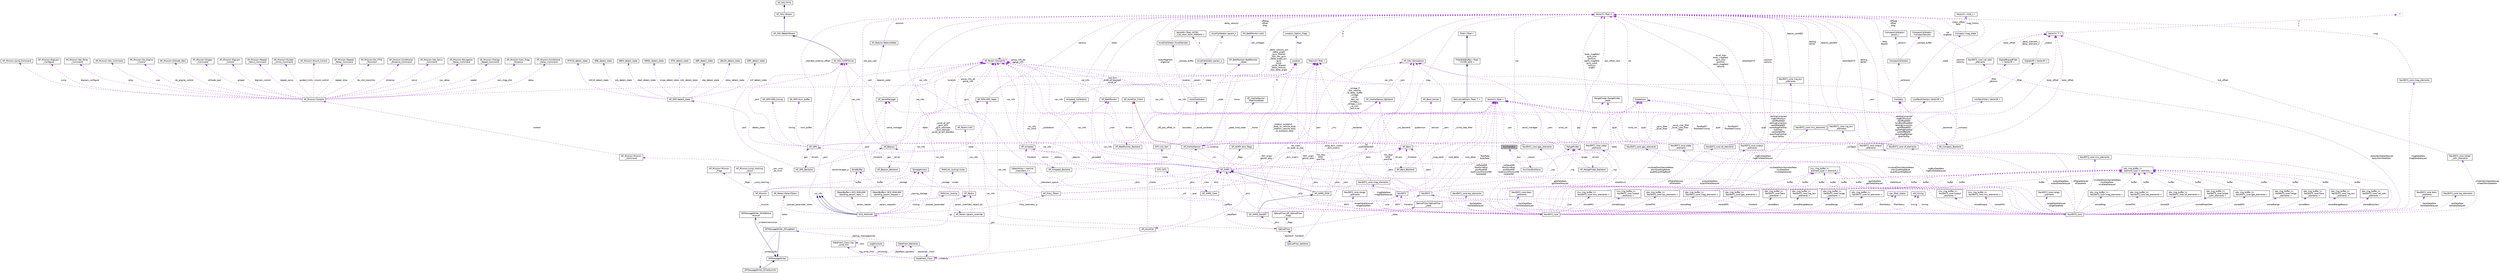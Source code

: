 digraph "AuxiliaryBus"
{
 // INTERACTIVE_SVG=YES
  edge [fontname="Helvetica",fontsize="10",labelfontname="Helvetica",labelfontsize="10"];
  node [fontname="Helvetica",fontsize="10",shape=record];
  Node1 [label="AuxiliaryBus",height=0.2,width=0.4,color="black", fillcolor="grey75", style="filled", fontcolor="black"];
  Node2 -> Node1 [dir="back",color="darkorchid3",fontsize="10",style="dashed",label=" _ins_backend" ,fontname="Helvetica"];
  Node2 [label="AP_InertialSensor_Backend",height=0.2,width=0.4,color="black", fillcolor="white", style="filled",URL="$classAP__InertialSensor__Backend.html"];
  Node3 -> Node2 [dir="back",color="darkorchid3",fontsize="10",style="dashed",label=" _sem" ,fontname="Helvetica"];
  Node3 [label="AP_HAL::Semaphore",height=0.2,width=0.4,color="black", fillcolor="white", style="filled",URL="$classAP__HAL_1_1Semaphore.html"];
  Node4 -> Node2 [dir="back",color="darkorchid3",fontsize="10",style="dashed",label=" _imu" ,fontname="Helvetica"];
  Node4 [label="AP_InertialSensor",height=0.2,width=0.4,color="black", fillcolor="white", style="filled",URL="$classAP__InertialSensor.html"];
  Node5 -> Node4 [dir="back",color="firebrick4",fontsize="10",style="solid",fontname="Helvetica"];
  Node5 [label="AP_AccelCal_Client",height=0.2,width=0.4,color="black", fillcolor="white", style="filled",URL="$classAP__AccelCal__Client.html"];
  Node6 -> Node4 [dir="back",color="darkorchid3",fontsize="10",style="dashed",label=" _peak_hold_state" ,fontname="Helvetica"];
  Node6 [label="AP_InertialSensor::\lPeakHoldState",height=0.2,width=0.4,color="black", fillcolor="white", style="filled",URL="$structAP__InertialSensor_1_1PeakHoldState.html"];
  Node7 -> Node4 [dir="back",color="darkorchid3",fontsize="10",style="dashed",label=" _accel_vibe_filter\n_accel_vibe_floor\l_filter" ,fontname="Helvetica"];
  Node7 [label="LowPassFilter\< Vector3f \>",height=0.2,width=0.4,color="black", fillcolor="white", style="filled",URL="$classLowPassFilter.html"];
  Node8 -> Node7 [dir="back",color="darkorchid3",fontsize="10",style="dashed",label=" _filter" ,fontname="Helvetica"];
  Node8 [label="DigitalLPF\< Vector3f \>",height=0.2,width=0.4,color="black", fillcolor="white", style="filled",URL="$classDigitalLPF.html"];
  Node9 -> Node8 [dir="back",color="darkorchid3",fontsize="10",style="dashed",label=" _output" ,fontname="Helvetica"];
  Node9 [label="Vector3\< T \>",height=0.2,width=0.4,color="black", fillcolor="white", style="filled",URL="$classVector3.html"];
  Node10 -> Node9 [dir="back",color="darkorchid3",fontsize="10",style="dashed",label=" x\ny\nz" ,fontname="Helvetica"];
  Node10 [label="T",height=0.2,width=0.4,color="grey75", fillcolor="white", style="filled"];
  Node2 -> Node4 [dir="back",color="darkorchid3",fontsize="10",style="dashed",label=" _backends" ,fontname="Helvetica"];
  Node11 -> Node4 [dir="back",color="darkorchid3",fontsize="10",style="dashed",label=" _gyro_filter\n_accel_filter" ,fontname="Helvetica"];
  Node11 [label="LowPassFilter2p\< Vector3f \>",height=0.2,width=0.4,color="black", fillcolor="white", style="filled",URL="$classLowPassFilter2p.html"];
  Node12 -> Node11 [dir="back",color="darkorchid3",fontsize="10",style="dashed",label=" _filter\n_params" ,fontname="Helvetica"];
  Node12 [label="DigitalBiquadFilter\l\< Vector3f \>",height=0.2,width=0.4,color="black", fillcolor="white", style="filled",URL="$classDigitalBiquadFilter.html"];
  Node9 -> Node12 [dir="back",color="darkorchid3",fontsize="10",style="dashed",label=" _delay_element_1\n_delay_element_2" ,fontname="Helvetica"];
  Node13 -> Node4 [dir="back",color="darkorchid3",fontsize="10",style="dashed",label=" _accel_calibrator" ,fontname="Helvetica"];
  Node13 [label="AccelCalibrator",height=0.2,width=0.4,color="black", fillcolor="white", style="filled",URL="$classAccelCalibrator.html"];
  Node14 -> Node13 [dir="back",color="darkorchid3",fontsize="10",style="dashed",label=" _param" ,fontname="Helvetica"];
  Node14 [label="AccelCalibrator::param_u",height=0.2,width=0.4,color="black", fillcolor="white", style="filled",URL="$unionAccelCalibrator_1_1param__u.html"];
  Node15 -> Node14 [dir="back",color="darkorchid3",fontsize="10",style="dashed",label=" s" ,fontname="Helvetica"];
  Node15 [label="AccelCalibrator::param_t",height=0.2,width=0.4,color="black", fillcolor="white", style="filled",URL="$structAccelCalibrator_1_1param__t.html"];
  Node16 -> Node15 [dir="back",color="darkorchid3",fontsize="10",style="dashed",label=" offdiag\noffset\ndiag" ,fontname="Helvetica"];
  Node16 [label="Vector3\< float \>",height=0.2,width=0.4,color="black", fillcolor="white", style="filled",URL="$classVector3.html"];
  Node17 -> Node14 [dir="back",color="darkorchid3",fontsize="10",style="dashed",label=" a" ,fontname="Helvetica"];
  Node17 [label="VectorN\< float, ACCEL\l_CAL_MAX_NUM_PARAMS \>",height=0.2,width=0.4,color="black", fillcolor="white", style="filled",URL="$classVectorN.html"];
  Node18 -> Node13 [dir="back",color="darkorchid3",fontsize="10",style="dashed",label=" _sample_buffer" ,fontname="Helvetica"];
  Node18 [label="AccelCalibrator::AccelSample",height=0.2,width=0.4,color="black", fillcolor="white", style="filled",URL="$structAccelCalibrator_1_1AccelSample.html"];
  Node16 -> Node18 [dir="back",color="darkorchid3",fontsize="10",style="dashed",label=" delta_velocity" ,fontname="Helvetica"];
  Node19 -> Node4 [dir="back",color="darkorchid3",fontsize="10",style="dashed",label=" _dataflash" ,fontname="Helvetica"];
  Node19 [label="DataFlash_Class",height=0.2,width=0.4,color="black", fillcolor="white", style="filled",URL="$classDataFlash__Class.html"];
  Node20 -> Node19 [dir="back",color="darkorchid3",fontsize="10",style="dashed",label=" log_write_fmts" ,fontname="Helvetica"];
  Node20 [label="DataFlash_Class::log\l_write_fmt",height=0.2,width=0.4,color="black", fillcolor="white", style="filled",URL="$structDataFlash__Class_1_1log__write__fmt.html"];
  Node20 -> Node20 [dir="back",color="darkorchid3",fontsize="10",style="dashed",label=" next" ,fontname="Helvetica"];
  Node21 -> Node19 [dir="back",color="darkorchid3",fontsize="10",style="dashed",label=" _structures" ,fontname="Helvetica"];
  Node21 [label="LogStructure",height=0.2,width=0.4,color="black", fillcolor="white", style="filled",URL="$structLogStructure.html"];
  Node19 -> Node19 [dir="back",color="darkorchid3",fontsize="10",style="dashed",label=" _instance" ,fontname="Helvetica"];
  Node22 -> Node19 [dir="back",color="darkorchid3",fontsize="10",style="dashed",label=" backends" ,fontname="Helvetica"];
  Node22 [label="DataFlash_Backend",height=0.2,width=0.4,color="black", fillcolor="white", style="filled",URL="$classDataFlash__Backend.html"];
  Node19 -> Node22 [dir="back",color="darkorchid3",fontsize="10",style="dashed",label=" _front" ,fontname="Helvetica"];
  Node23 -> Node22 [dir="back",color="darkorchid3",fontsize="10",style="dashed",label=" _startup_messagewriter" ,fontname="Helvetica"];
  Node23 [label="DFMessageWriter_DFLogStart",height=0.2,width=0.4,color="black", fillcolor="white", style="filled",URL="$classDFMessageWriter__DFLogStart.html"];
  Node24 -> Node23 [dir="back",color="midnightblue",fontsize="10",style="solid",fontname="Helvetica"];
  Node24 [label="DFMessageWriter",height=0.2,width=0.4,color="black", fillcolor="white", style="filled",URL="$classDFMessageWriter.html"];
  Node22 -> Node24 [dir="back",color="darkorchid3",fontsize="10",style="dashed",label=" _dataflash_backend" ,fontname="Helvetica"];
  Node25 -> Node23 [dir="back",color="darkorchid3",fontsize="10",style="dashed",label=" _writeentiremission" ,fontname="Helvetica"];
  Node25 [label="DFMessageWriter_WriteEntire\lMission",height=0.2,width=0.4,color="black", fillcolor="white", style="filled",URL="$classDFMessageWriter__WriteEntireMission.html"];
  Node24 -> Node25 [dir="back",color="midnightblue",fontsize="10",style="solid",fontname="Helvetica"];
  Node26 -> Node25 [dir="back",color="darkorchid3",fontsize="10",style="dashed",label=" _mission" ,fontname="Helvetica"];
  Node26 [label="AP_Mission",height=0.2,width=0.4,color="black", fillcolor="white", style="filled",URL="$classAP__Mission.html",tooltip="Object managing Mission. "];
  Node27 -> Node26 [dir="back",color="darkorchid3",fontsize="10",style="dashed",label=" _storage" ,fontname="Helvetica"];
  Node27 [label="StorageAccess",height=0.2,width=0.4,color="black", fillcolor="white", style="filled",URL="$classStorageAccess.html"];
  Node28 -> Node26 [dir="back",color="darkorchid3",fontsize="10",style="dashed",label=" _nav_cmd\n_do_cmd" ,fontname="Helvetica"];
  Node28 [label="AP_Mission::Mission\l_Command",height=0.2,width=0.4,color="black", fillcolor="white", style="filled",URL="$structAP__Mission_1_1Mission__Command.html"];
  Node29 -> Node28 [dir="back",color="darkorchid3",fontsize="10",style="dashed",label=" content" ,fontname="Helvetica"];
  Node29 [label="AP_Mission::Content",height=0.2,width=0.4,color="black", fillcolor="white", style="filled",URL="$unionAP__Mission_1_1Content.html"];
  Node30 -> Node29 [dir="back",color="darkorchid3",fontsize="10",style="dashed",label=" guided_limits" ,fontname="Helvetica"];
  Node30 [label="AP_Mission::Guided\l_Limits_Command",height=0.2,width=0.4,color="black", fillcolor="white", style="filled",URL="$structAP__Mission_1_1Guided__Limits__Command.html"];
  Node31 -> Node29 [dir="back",color="darkorchid3",fontsize="10",style="dashed",label=" mount_control" ,fontname="Helvetica"];
  Node31 [label="AP_Mission::Mount_Control",height=0.2,width=0.4,color="black", fillcolor="white", style="filled",URL="$structAP__Mission_1_1Mount__Control.html"];
  Node32 -> Node29 [dir="back",color="darkorchid3",fontsize="10",style="dashed",label=" repeat_relay" ,fontname="Helvetica"];
  Node32 [label="AP_Mission::Repeat\l_Relay_Command",height=0.2,width=0.4,color="black", fillcolor="white", style="filled",URL="$structAP__Mission_1_1Repeat__Relay__Command.html"];
  Node33 -> Node29 [dir="back",color="darkorchid3",fontsize="10",style="dashed",label=" do_vtol_transition" ,fontname="Helvetica"];
  Node33 [label="AP_Mission::Do_VTOL\l_Transition",height=0.2,width=0.4,color="black", fillcolor="white", style="filled",URL="$structAP__Mission_1_1Do__VTOL__Transition.html"];
  Node34 -> Node29 [dir="back",color="darkorchid3",fontsize="10",style="dashed",label=" distance" ,fontname="Helvetica"];
  Node34 [label="AP_Mission::Conditional\l_Distance_Command",height=0.2,width=0.4,color="black", fillcolor="white", style="filled",URL="$structAP__Mission_1_1Conditional__Distance__Command.html"];
  Node35 -> Node29 [dir="back",color="darkorchid3",fontsize="10",style="dashed",label=" servo" ,fontname="Helvetica"];
  Node35 [label="AP_Mission::Set_Servo\l_Command",height=0.2,width=0.4,color="black", fillcolor="white", style="filled",URL="$structAP__Mission_1_1Set__Servo__Command.html"];
  Node36 -> Node29 [dir="back",color="darkorchid3",fontsize="10",style="dashed",label=" nav_delay" ,fontname="Helvetica"];
  Node36 [label="AP_Mission::Navigation\l_Delay_Command",height=0.2,width=0.4,color="black", fillcolor="white", style="filled",URL="$structAP__Mission_1_1Navigation__Delay__Command.html"];
  Node37 -> Node29 [dir="back",color="darkorchid3",fontsize="10",style="dashed",label=" speed" ,fontname="Helvetica"];
  Node37 [label="AP_Mission::Change\l_Speed_Command",height=0.2,width=0.4,color="black", fillcolor="white", style="filled",URL="$structAP__Mission_1_1Change__Speed__Command.html"];
  Node38 -> Node29 [dir="back",color="darkorchid3",fontsize="10",style="dashed",label=" cam_trigg_dist" ,fontname="Helvetica"];
  Node38 [label="AP_Mission::Cam_Trigg\l_Distance",height=0.2,width=0.4,color="black", fillcolor="white", style="filled",URL="$structAP__Mission_1_1Cam__Trigg__Distance.html"];
  Node39 -> Node29 [dir="back",color="darkorchid3",fontsize="10",style="dashed",label=" delay" ,fontname="Helvetica"];
  Node39 [label="AP_Mission::Conditional\l_Delay_Command",height=0.2,width=0.4,color="black", fillcolor="white", style="filled",URL="$structAP__Mission_1_1Conditional__Delay__Command.html"];
  Node40 -> Node29 [dir="back",color="darkorchid3",fontsize="10",style="dashed",label=" jump" ,fontname="Helvetica"];
  Node40 [label="AP_Mission::Jump_Command",height=0.2,width=0.4,color="black", fillcolor="white", style="filled",URL="$structAP__Mission_1_1Jump__Command.html"];
  Node41 -> Node29 [dir="back",color="darkorchid3",fontsize="10",style="dashed",label=" location" ,fontname="Helvetica"];
  Node41 [label="Location",height=0.2,width=0.4,color="black", fillcolor="white", style="filled",URL="$structLocation.html"];
  Node42 -> Node41 [dir="back",color="darkorchid3",fontsize="10",style="dashed",label=" flags" ,fontname="Helvetica"];
  Node42 [label="Location_Option_Flags",height=0.2,width=0.4,color="black", fillcolor="white", style="filled",URL="$structLocation__Option__Flags.html"];
  Node43 -> Node29 [dir="back",color="darkorchid3",fontsize="10",style="dashed",label=" digicam_configure" ,fontname="Helvetica"];
  Node43 [label="AP_Mission::Digicam\l_Configure",height=0.2,width=0.4,color="black", fillcolor="white", style="filled",URL="$structAP__Mission_1_1Digicam__Configure.html"];
  Node44 -> Node29 [dir="back",color="darkorchid3",fontsize="10",style="dashed",label=" relay" ,fontname="Helvetica"];
  Node44 [label="AP_Mission::Set_Relay\l_Command",height=0.2,width=0.4,color="black", fillcolor="white", style="filled",URL="$structAP__Mission_1_1Set__Relay__Command.html"];
  Node45 -> Node29 [dir="back",color="darkorchid3",fontsize="10",style="dashed",label=" yaw" ,fontname="Helvetica"];
  Node45 [label="AP_Mission::Yaw_Command",height=0.2,width=0.4,color="black", fillcolor="white", style="filled",URL="$structAP__Mission_1_1Yaw__Command.html"];
  Node46 -> Node29 [dir="back",color="darkorchid3",fontsize="10",style="dashed",label=" do_engine_control" ,fontname="Helvetica"];
  Node46 [label="AP_Mission::Do_Engine\l_Control",height=0.2,width=0.4,color="black", fillcolor="white", style="filled",URL="$structAP__Mission_1_1Do__Engine__Control.html"];
  Node47 -> Node29 [dir="back",color="darkorchid3",fontsize="10",style="dashed",label=" altitude_wait" ,fontname="Helvetica"];
  Node47 [label="AP_Mission::Altitude_Wait",height=0.2,width=0.4,color="black", fillcolor="white", style="filled",URL="$structAP__Mission_1_1Altitude__Wait.html"];
  Node48 -> Node29 [dir="back",color="darkorchid3",fontsize="10",style="dashed",label=" gripper" ,fontname="Helvetica"];
  Node48 [label="AP_Mission::Gripper\l_Command",height=0.2,width=0.4,color="black", fillcolor="white", style="filled",URL="$structAP__Mission_1_1Gripper__Command.html"];
  Node49 -> Node29 [dir="back",color="darkorchid3",fontsize="10",style="dashed",label=" digicam_control" ,fontname="Helvetica"];
  Node49 [label="AP_Mission::Digicam\l_Control",height=0.2,width=0.4,color="black", fillcolor="white", style="filled",URL="$structAP__Mission_1_1Digicam__Control.html"];
  Node50 -> Node29 [dir="back",color="darkorchid3",fontsize="10",style="dashed",label=" repeat_servo" ,fontname="Helvetica"];
  Node50 [label="AP_Mission::Repeat\l_Servo_Command",height=0.2,width=0.4,color="black", fillcolor="white", style="filled",URL="$structAP__Mission_1_1Repeat__Servo__Command.html"];
  Node51 -> Node26 [dir="back",color="darkorchid3",fontsize="10",style="dashed",label=" var_info" ,fontname="Helvetica"];
  Node51 [label="AP_Param::GroupInfo",height=0.2,width=0.4,color="black", fillcolor="white", style="filled",URL="$structAP__Param_1_1GroupInfo.html"];
  Node51 -> Node51 [dir="back",color="darkorchid3",fontsize="10",style="dashed",label=" group_info_ptr\ngroup_info" ,fontname="Helvetica"];
  Node52 -> Node26 [dir="back",color="darkorchid3",fontsize="10",style="dashed",label=" _flags" ,fontname="Helvetica"];
  Node52 [label="AP_Mission::Mission\l_Flags",height=0.2,width=0.4,color="black", fillcolor="white", style="filled",URL="$structAP__Mission_1_1Mission__Flags.html"];
  Node53 -> Node26 [dir="back",color="darkorchid3",fontsize="10",style="dashed",label=" _ahrs" ,fontname="Helvetica"];
  Node53 [label="AP_AHRS",height=0.2,width=0.4,color="black", fillcolor="white", style="filled",URL="$classAP__AHRS.html"];
  Node54 -> Node53 [dir="back",color="darkorchid3",fontsize="10",style="dashed",label=" _rotation_autopilot\l_body_to_vehicle_body\n_rotation_vehicle_body\l_to_autopilot_body" ,fontname="Helvetica"];
  Node54 [label="Matrix3\< float \>",height=0.2,width=0.4,color="black", fillcolor="white", style="filled",URL="$classMatrix3.html"];
  Node16 -> Node54 [dir="back",color="darkorchid3",fontsize="10",style="dashed",label=" a\nb\nc" ,fontname="Helvetica"];
  Node55 -> Node53 [dir="back",color="darkorchid3",fontsize="10",style="dashed",label=" _flags" ,fontname="Helvetica"];
  Node55 [label="AP_AHRS::ahrs_flags",height=0.2,width=0.4,color="black", fillcolor="white", style="filled",URL="$structAP__AHRS_1_1ahrs__flags.html"];
  Node56 -> Node53 [dir="back",color="darkorchid3",fontsize="10",style="dashed",label=" _baro" ,fontname="Helvetica"];
  Node56 [label="AP_Baro",height=0.2,width=0.4,color="black", fillcolor="white", style="filled",URL="$classAP__Baro.html"];
  Node57 -> Node56 [dir="back",color="darkorchid3",fontsize="10",style="dashed",label=" sensors" ,fontname="Helvetica"];
  Node57 [label="AP_Baro::sensor",height=0.2,width=0.4,color="black", fillcolor="white", style="filled",URL="$structAP__Baro_1_1sensor.html"];
  Node58 -> Node56 [dir="back",color="darkorchid3",fontsize="10",style="dashed",label=" _climb_rate_filter" ,fontname="Helvetica"];
  Node58 [label="DerivativeFilter\< float, 7 \>",height=0.2,width=0.4,color="black", fillcolor="white", style="filled",URL="$classDerivativeFilter.html"];
  Node59 -> Node58 [dir="back",color="midnightblue",fontsize="10",style="solid",fontname="Helvetica"];
  Node59 [label="FilterWithBuffer\< float,\l FILTER_SIZE \>",height=0.2,width=0.4,color="black", fillcolor="white", style="filled",URL="$classFilterWithBuffer.html"];
  Node60 -> Node59 [dir="back",color="midnightblue",fontsize="10",style="solid",fontname="Helvetica"];
  Node60 [label="Filter\< float \>",height=0.2,width=0.4,color="black", fillcolor="white", style="filled",URL="$classFilter.html"];
  Node51 -> Node56 [dir="back",color="darkorchid3",fontsize="10",style="dashed",label=" var_info" ,fontname="Helvetica"];
  Node61 -> Node56 [dir="back",color="darkorchid3",fontsize="10",style="dashed",label=" drivers" ,fontname="Helvetica"];
  Node61 [label="AP_Baro_Backend",height=0.2,width=0.4,color="black", fillcolor="white", style="filled",URL="$classAP__Baro__Backend.html"];
  Node56 -> Node61 [dir="back",color="darkorchid3",fontsize="10",style="dashed",label=" _frontend" ,fontname="Helvetica"];
  Node3 -> Node61 [dir="back",color="darkorchid3",fontsize="10",style="dashed",label=" _sem" ,fontname="Helvetica"];
  Node62 -> Node53 [dir="back",color="darkorchid3",fontsize="10",style="dashed",label=" _optflow" ,fontname="Helvetica"];
  Node62 [label="OpticalFlow",height=0.2,width=0.4,color="black", fillcolor="white", style="filled",URL="$classOpticalFlow.html"];
  Node63 -> Node62 [dir="back",color="darkorchid3",fontsize="10",style="dashed",label=" _ahrs" ,fontname="Helvetica"];
  Node63 [label="AP_AHRS_NavEKF",height=0.2,width=0.4,color="black", fillcolor="white", style="filled",URL="$classAP__AHRS__NavEKF.html"];
  Node64 -> Node63 [dir="back",color="midnightblue",fontsize="10",style="solid",fontname="Helvetica"];
  Node64 [label="AP_AHRS_DCM",height=0.2,width=0.4,color="black", fillcolor="white", style="filled",URL="$classAP__AHRS__DCM.html"];
  Node53 -> Node64 [dir="back",color="midnightblue",fontsize="10",style="solid",fontname="Helvetica"];
  Node54 -> Node64 [dir="back",color="darkorchid3",fontsize="10",style="dashed",label=" _body_dcm_matrix\n_dcm_matrix" ,fontname="Helvetica"];
  Node16 -> Node64 [dir="back",color="darkorchid3",fontsize="10",style="dashed",label=" _omega_P\n_last_velocity\n_ra_delay_buffer\n_omega\n_wind\n_last_vel\n_omega_I\n_omega_I_sum\n_ra_sum\n_last_fuse\n..." ,fontname="Helvetica"];
  Node65 -> Node64 [dir="back",color="darkorchid3",fontsize="10",style="dashed",label=" _mag_earth" ,fontname="Helvetica"];
  Node65 [label="Vector2\< float \>",height=0.2,width=0.4,color="black", fillcolor="white", style="filled",URL="$structVector2.html"];
  Node54 -> Node63 [dir="back",color="darkorchid3",fontsize="10",style="dashed",label=" _dcm_matrix" ,fontname="Helvetica"];
  Node66 -> Node63 [dir="back",color="darkorchid3",fontsize="10",style="dashed",label=" EKF2" ,fontname="Helvetica"];
  Node66 [label="NavEKF2",height=0.2,width=0.4,color="black", fillcolor="white", style="filled",URL="$classNavEKF2.html"];
  Node56 -> Node66 [dir="back",color="darkorchid3",fontsize="10",style="dashed",label=" _baro" ,fontname="Helvetica"];
  Node51 -> Node66 [dir="back",color="darkorchid3",fontsize="10",style="dashed",label=" var_info" ,fontname="Helvetica"];
  Node65 -> Node66 [dir="back",color="darkorchid3",fontsize="10",style="dashed",label=" core_delta" ,fontname="Helvetica"];
  Node67 -> Node66 [dir="back",color="darkorchid3",fontsize="10",style="dashed",label=" _rng" ,fontname="Helvetica"];
  Node67 [label="RangeFinder",height=0.2,width=0.4,color="black", fillcolor="white", style="filled",URL="$classRangeFinder.html"];
  Node68 -> Node67 [dir="back",color="darkorchid3",fontsize="10",style="dashed",label=" serial_manager" ,fontname="Helvetica"];
  Node68 [label="AP_SerialManager",height=0.2,width=0.4,color="black", fillcolor="white", style="filled",URL="$classAP__SerialManager.html"];
  Node69 -> Node68 [dir="back",color="darkorchid3",fontsize="10",style="dashed",label=" uart" ,fontname="Helvetica"];
  Node69 [label="AP_HAL::UARTDriver",height=0.2,width=0.4,color="black", fillcolor="white", style="filled",URL="$classAP__HAL_1_1UARTDriver.html"];
  Node70 -> Node69 [dir="back",color="midnightblue",fontsize="10",style="solid",fontname="Helvetica"];
  Node70 [label="AP_HAL::BetterStream",height=0.2,width=0.4,color="black", fillcolor="white", style="filled",URL="$classAP__HAL_1_1BetterStream.html"];
  Node71 -> Node70 [dir="back",color="midnightblue",fontsize="10",style="solid",fontname="Helvetica"];
  Node71 [label="AP_HAL::Stream",height=0.2,width=0.4,color="black", fillcolor="white", style="filled",URL="$classAP__HAL_1_1Stream.html"];
  Node72 -> Node71 [dir="back",color="midnightblue",fontsize="10",style="solid",fontname="Helvetica"];
  Node72 [label="AP_HAL::Print",height=0.2,width=0.4,color="black", fillcolor="white", style="filled",URL="$classAP__HAL_1_1Print.html"];
  Node51 -> Node68 [dir="back",color="darkorchid3",fontsize="10",style="dashed",label=" var_info" ,fontname="Helvetica"];
  Node73 -> Node67 [dir="back",color="darkorchid3",fontsize="10",style="dashed",label=" state" ,fontname="Helvetica"];
  Node73 [label="RangeFinder::RangeFinder\l_State",height=0.2,width=0.4,color="black", fillcolor="white", style="filled",URL="$structRangeFinder_1_1RangeFinder__State.html"];
  Node51 -> Node67 [dir="back",color="darkorchid3",fontsize="10",style="dashed",label=" var_info" ,fontname="Helvetica"];
  Node16 -> Node67 [dir="back",color="darkorchid3",fontsize="10",style="dashed",label=" pos_offset_zero" ,fontname="Helvetica"];
  Node74 -> Node67 [dir="back",color="darkorchid3",fontsize="10",style="dashed",label=" drivers" ,fontname="Helvetica"];
  Node74 [label="AP_RangeFinder_Backend",height=0.2,width=0.4,color="black", fillcolor="white", style="filled",URL="$classAP__RangeFinder__Backend.html"];
  Node73 -> Node74 [dir="back",color="darkorchid3",fontsize="10",style="dashed",label=" state" ,fontname="Helvetica"];
  Node3 -> Node74 [dir="back",color="darkorchid3",fontsize="10",style="dashed",label=" _sem" ,fontname="Helvetica"];
  Node67 -> Node74 [dir="back",color="darkorchid3",fontsize="10",style="dashed",label=" ranger" ,fontname="Helvetica"];
  Node53 -> Node66 [dir="back",color="darkorchid3",fontsize="10",style="dashed",label=" _ahrs" ,fontname="Helvetica"];
  Node75 -> Node66 [dir="back",color="darkorchid3",fontsize="10",style="dashed",label=" core" ,fontname="Helvetica"];
  Node75 [label="NavEKF2_core",height=0.2,width=0.4,color="black", fillcolor="white", style="filled",URL="$classNavEKF2__core.html"];
  Node76 -> Node75 [dir="back",color="darkorchid3",fontsize="10",style="dashed",label=" magDataNew\nmagDataDelayed" ,fontname="Helvetica"];
  Node76 [label="NavEKF2_core::mag_elements",height=0.2,width=0.4,color="black", fillcolor="white", style="filled",URL="$structNavEKF2__core_1_1mag__elements.html"];
  Node16 -> Node76 [dir="back",color="darkorchid3",fontsize="10",style="dashed",label=" mag" ,fontname="Helvetica"];
  Node54 -> Node75 [dir="back",color="darkorchid3",fontsize="10",style="dashed",label=" Tbn_flow\nDCM\nprevTnb" ,fontname="Helvetica"];
  Node66 -> Node75 [dir="back",color="darkorchid3",fontsize="10",style="dashed",label=" frontend" ,fontname="Helvetica"];
  Node77 -> Node75 [dir="back",color="darkorchid3",fontsize="10",style="dashed",label=" baroDataNew\nbaroDataDelayed" ,fontname="Helvetica"];
  Node77 [label="NavEKF2_core::baro\l_elements",height=0.2,width=0.4,color="black", fillcolor="white", style="filled",URL="$structNavEKF2__core_1_1baro__elements.html"];
  Node78 -> Node75 [dir="back",color="darkorchid3",fontsize="10",style="dashed",label=" storedIMU" ,fontname="Helvetica"];
  Node78 [label="imu_ring_buffer_t\<\l NavEKF2_core::imu_elements \>",height=0.2,width=0.4,color="black", fillcolor="white", style="filled",URL="$classimu__ring__buffer__t.html"];
  Node79 -> Node78 [dir="back",color="darkorchid3",fontsize="10",style="dashed",label=" buffer" ,fontname="Helvetica"];
  Node79 [label="imu_ring_buffer_t\<\l element_type \>::element_t",height=0.2,width=0.4,color="black", fillcolor="white", style="filled",URL="$structimu__ring__buffer__t_1_1element__t.html"];
  Node80 -> Node75 [dir="back",color="darkorchid3",fontsize="10",style="dashed",label=" rngBcnDataNew\nrngBcnDataDelayed" ,fontname="Helvetica"];
  Node80 [label="NavEKF2_core::rng_bcn\l_elements",height=0.2,width=0.4,color="black", fillcolor="white", style="filled",URL="$structNavEKF2__core_1_1rng__bcn__elements.html"];
  Node16 -> Node80 [dir="back",color="darkorchid3",fontsize="10",style="dashed",label=" beacon_posNED" ,fontname="Helvetica"];
  Node81 -> Node75 [dir="back",color="darkorchid3",fontsize="10",style="dashed",label=" ofDataDelayed\nofDataNew" ,fontname="Helvetica"];
  Node81 [label="NavEKF2_core::of_elements",height=0.2,width=0.4,color="black", fillcolor="white", style="filled",URL="$structNavEKF2__core_1_1of__elements.html"];
  Node16 -> Node81 [dir="back",color="darkorchid3",fontsize="10",style="dashed",label=" bodyRadXYZ" ,fontname="Helvetica"];
  Node9 -> Node81 [dir="back",color="darkorchid3",fontsize="10",style="dashed",label=" body_offset" ,fontname="Helvetica"];
  Node65 -> Node81 [dir="back",color="darkorchid3",fontsize="10",style="dashed",label=" flowRadXY\nflowRadXYcomp" ,fontname="Helvetica"];
  Node82 -> Node75 [dir="back",color="darkorchid3",fontsize="10",style="dashed",label=" storedGPS" ,fontname="Helvetica"];
  Node82 [label="obs_ring_buffer_t\<\l NavEKF2_core::gps_elements \>",height=0.2,width=0.4,color="black", fillcolor="white", style="filled",URL="$classobs__ring__buffer__t.html"];
  Node83 -> Node82 [dir="back",color="darkorchid3",fontsize="10",style="dashed",label=" buffer" ,fontname="Helvetica"];
  Node83 [label="obs_ring_buffer_t\<\l element_type \>::element_t",height=0.2,width=0.4,color="black", fillcolor="white", style="filled",URL="$structobs__ring__buffer__t_1_1element__t.html"];
  Node84 -> Node75 [dir="back",color="darkorchid3",fontsize="10",style="dashed",label=" timing" ,fontname="Helvetica"];
  Node84 [label="ekf_timing",height=0.2,width=0.4,color="black", fillcolor="white", style="filled",URL="$structekf__timing.html"];
  Node85 -> Node75 [dir="back",color="darkorchid3",fontsize="10",style="dashed",label=" tasDataNew\ntasDataDelayed" ,fontname="Helvetica"];
  Node85 [label="NavEKF2_core::tas_elements",height=0.2,width=0.4,color="black", fillcolor="white", style="filled",URL="$structNavEKF2__core_1_1tas__elements.html"];
  Node86 -> Node75 [dir="back",color="darkorchid3",fontsize="10",style="dashed",label=" imuQuatDownSampleNew\nprevQuatMagReset\nquatAtLastMagReset" ,fontname="Helvetica"];
  Node86 [label="Quaternion",height=0.2,width=0.4,color="black", fillcolor="white", style="filled",URL="$classQuaternion.html"];
  Node87 -> Node75 [dir="back",color="darkorchid3",fontsize="10",style="dashed",label=" stateStruct" ,fontname="Helvetica"];
  Node87 [label="NavEKF2_core::state\l_elements",height=0.2,width=0.4,color="black", fillcolor="white", style="filled",URL="$structNavEKF2__core_1_1state__elements.html"];
  Node86 -> Node87 [dir="back",color="darkorchid3",fontsize="10",style="dashed",label=" quat" ,fontname="Helvetica"];
  Node16 -> Node87 [dir="back",color="darkorchid3",fontsize="10",style="dashed",label=" body_magfield\ngyro_bias\nposition\nearth_magfield\ngyro_scale\nvelocity\nangErr" ,fontname="Helvetica"];
  Node65 -> Node87 [dir="back",color="darkorchid3",fontsize="10",style="dashed",label=" wind_vel" ,fontname="Helvetica"];
  Node88 -> Node75 [dir="back",color="darkorchid3",fontsize="10",style="dashed",label=" storedOF" ,fontname="Helvetica"];
  Node88 [label="obs_ring_buffer_t\<\l NavEKF2_core::of_elements \>",height=0.2,width=0.4,color="black", fillcolor="white", style="filled",URL="$classobs__ring__buffer__t.html"];
  Node83 -> Node88 [dir="back",color="darkorchid3",fontsize="10",style="dashed",label=" buffer" ,fontname="Helvetica"];
  Node89 -> Node75 [dir="back",color="darkorchid3",fontsize="10",style="dashed",label=" imuDataDownSampledNew\nimuDataNew\nimuDataDelayed" ,fontname="Helvetica"];
  Node89 [label="NavEKF2_core::imu_elements",height=0.2,width=0.4,color="black", fillcolor="white", style="filled",URL="$structNavEKF2__core_1_1imu__elements.html"];
  Node16 -> Node89 [dir="back",color="darkorchid3",fontsize="10",style="dashed",label=" delAng\ndelVel" ,fontname="Helvetica"];
  Node16 -> Node75 [dir="back",color="darkorchid3",fontsize="10",style="dashed",label=" delAngCorrected\nrngBcnPosSum\nvelOffsetNED\ndelAngCorrection\nearthRateNED\nearthMagFieldVar\ntiltErrVec\nvelDotNEDfilt\nbodyMagFieldVar\nreceiverPos\n..." ,fontname="Helvetica"];
  Node90 -> Node75 [dir="back",color="darkorchid3",fontsize="10",style="dashed",label=" filterStatus" ,fontname="Helvetica"];
  Node90 [label="nav_filter_status",height=0.2,width=0.4,color="black", fillcolor="white", style="filled",URL="$unionnav__filter__status.html"];
  Node91 -> Node75 [dir="back",color="darkorchid3",fontsize="10",style="dashed",label=" outputDataNew\noutputDataDelayed" ,fontname="Helvetica"];
  Node91 [label="NavEKF2_core::output\l_elements",height=0.2,width=0.4,color="black", fillcolor="white", style="filled",URL="$structNavEKF2__core_1_1output__elements.html"];
  Node86 -> Node91 [dir="back",color="darkorchid3",fontsize="10",style="dashed",label=" quat" ,fontname="Helvetica"];
  Node16 -> Node91 [dir="back",color="darkorchid3",fontsize="10",style="dashed",label=" position\nvelocity" ,fontname="Helvetica"];
  Node92 -> Node75 [dir="back",color="darkorchid3",fontsize="10",style="dashed",label=" gpsDataNew\ngpsDataDelayed" ,fontname="Helvetica"];
  Node92 [label="NavEKF2_core::gps_elements",height=0.2,width=0.4,color="black", fillcolor="white", style="filled",URL="$structNavEKF2__core_1_1gps__elements.html"];
  Node16 -> Node92 [dir="back",color="darkorchid3",fontsize="10",style="dashed",label=" vel" ,fontname="Helvetica"];
  Node65 -> Node92 [dir="back",color="darkorchid3",fontsize="10",style="dashed",label=" pos" ,fontname="Helvetica"];
  Node65 -> Node75 [dir="back",color="darkorchid3",fontsize="10",style="dashed",label=" velResetNE\nflowGyroBias\nposResetNE\nlastKnownPositionNE\nheldVelNE" ,fontname="Helvetica"];
  Node93 -> Node75 [dir="back",color="darkorchid3",fontsize="10",style="dashed",label=" storedBaro" ,fontname="Helvetica"];
  Node93 [label="obs_ring_buffer_t\<\l NavEKF2_core::baro\l_elements \>",height=0.2,width=0.4,color="black", fillcolor="white", style="filled",URL="$classobs__ring__buffer__t.html"];
  Node83 -> Node93 [dir="back",color="darkorchid3",fontsize="10",style="dashed",label=" buffer" ,fontname="Helvetica"];
  Node94 -> Node75 [dir="back",color="darkorchid3",fontsize="10",style="dashed",label=" storedRangeBeacon" ,fontname="Helvetica"];
  Node94 [label="obs_ring_buffer_t\<\l NavEKF2_core::rng_bcn\l_elements \>",height=0.2,width=0.4,color="black", fillcolor="white", style="filled",URL="$classobs__ring__buffer__t.html"];
  Node83 -> Node94 [dir="back",color="darkorchid3",fontsize="10",style="dashed",label=" buffer" ,fontname="Helvetica"];
  Node95 -> Node75 [dir="back",color="darkorchid3",fontsize="10",style="dashed",label=" storedRange" ,fontname="Helvetica"];
  Node95 [label="obs_ring_buffer_t\<\l NavEKF2_core::range\l_elements \>",height=0.2,width=0.4,color="black", fillcolor="white", style="filled",URL="$classobs__ring__buffer__t.html"];
  Node83 -> Node95 [dir="back",color="darkorchid3",fontsize="10",style="dashed",label=" buffer" ,fontname="Helvetica"];
  Node96 -> Node75 [dir="back",color="darkorchid3",fontsize="10",style="dashed",label=" storedTAS" ,fontname="Helvetica"];
  Node96 [label="obs_ring_buffer_t\<\l NavEKF2_core::tas_elements \>",height=0.2,width=0.4,color="black", fillcolor="white", style="filled",URL="$classobs__ring__buffer__t.html"];
  Node83 -> Node96 [dir="back",color="darkorchid3",fontsize="10",style="dashed",label=" buffer" ,fontname="Helvetica"];
  Node53 -> Node75 [dir="back",color="darkorchid3",fontsize="10",style="dashed",label=" _ahrs" ,fontname="Helvetica"];
  Node97 -> Node75 [dir="back",color="darkorchid3",fontsize="10",style="dashed",label=" storedMag" ,fontname="Helvetica"];
  Node97 [label="obs_ring_buffer_t\<\l NavEKF2_core::mag_elements \>",height=0.2,width=0.4,color="black", fillcolor="white", style="filled",URL="$classobs__ring__buffer__t.html"];
  Node83 -> Node97 [dir="back",color="darkorchid3",fontsize="10",style="dashed",label=" buffer" ,fontname="Helvetica"];
  Node98 -> Node75 [dir="back",color="darkorchid3",fontsize="10",style="dashed",label=" rangeDataDelayed\nrangeDataNew" ,fontname="Helvetica"];
  Node98 [label="NavEKF2_core::range\l_elements",height=0.2,width=0.4,color="black", fillcolor="white", style="filled",URL="$structNavEKF2__core_1_1range__elements.html"];
  Node41 -> Node75 [dir="back",color="darkorchid3",fontsize="10",style="dashed",label=" EKF_origin\ngpsloc_prev" ,fontname="Helvetica"];
  Node99 -> Node75 [dir="back",color="darkorchid3",fontsize="10",style="dashed",label=" storedOutput" ,fontname="Helvetica"];
  Node99 [label="imu_ring_buffer_t\<\l NavEKF2_core::output\l_elements \>",height=0.2,width=0.4,color="black", fillcolor="white", style="filled",URL="$classimu__ring__buffer__t.html"];
  Node79 -> Node99 [dir="back",color="darkorchid3",fontsize="10",style="dashed",label=" buffer" ,fontname="Helvetica"];
  Node100 -> Node63 [dir="back",color="darkorchid3",fontsize="10",style="dashed",label=" EKF3" ,fontname="Helvetica"];
  Node100 [label="NavEKF3",height=0.2,width=0.4,color="black", fillcolor="white", style="filled",URL="$classNavEKF3.html"];
  Node101 -> Node100 [dir="back",color="darkorchid3",fontsize="10",style="dashed",label=" core" ,fontname="Helvetica"];
  Node101 [label="NavEKF3_core",height=0.2,width=0.4,color="black", fillcolor="white", style="filled",URL="$classNavEKF3__core.html"];
  Node102 -> Node101 [dir="back",color="darkorchid3",fontsize="10",style="dashed",label=" storedMag" ,fontname="Helvetica"];
  Node102 [label="obs_ring_buffer_t\<\l NavEKF3_core::mag_elements \>",height=0.2,width=0.4,color="black", fillcolor="white", style="filled",URL="$classobs__ring__buffer__t.html"];
  Node83 -> Node102 [dir="back",color="darkorchid3",fontsize="10",style="dashed",label=" buffer" ,fontname="Helvetica"];
  Node103 -> Node101 [dir="back",color="darkorchid3",fontsize="10",style="dashed",label=" outputDataNew\noutputDataDelayed" ,fontname="Helvetica"];
  Node103 [label="NavEKF3_core::output\l_elements",height=0.2,width=0.4,color="black", fillcolor="white", style="filled",URL="$structNavEKF3__core_1_1output__elements.html"];
  Node86 -> Node103 [dir="back",color="darkorchid3",fontsize="10",style="dashed",label=" quat" ,fontname="Helvetica"];
  Node16 -> Node103 [dir="back",color="darkorchid3",fontsize="10",style="dashed",label=" position\nvelocity" ,fontname="Helvetica"];
  Node104 -> Node101 [dir="back",color="darkorchid3",fontsize="10",style="dashed",label=" gpsDataNew\ngpsDataDelayed" ,fontname="Helvetica"];
  Node104 [label="NavEKF3_core::gps_elements",height=0.2,width=0.4,color="black", fillcolor="white", style="filled",URL="$structNavEKF3__core_1_1gps__elements.html"];
  Node16 -> Node104 [dir="back",color="darkorchid3",fontsize="10",style="dashed",label=" vel" ,fontname="Helvetica"];
  Node65 -> Node104 [dir="back",color="darkorchid3",fontsize="10",style="dashed",label=" pos" ,fontname="Helvetica"];
  Node54 -> Node101 [dir="back",color="darkorchid3",fontsize="10",style="dashed",label=" Tbn_flow\nDCM\nprevTnb" ,fontname="Helvetica"];
  Node100 -> Node101 [dir="back",color="darkorchid3",fontsize="10",style="dashed",label=" frontend" ,fontname="Helvetica"];
  Node105 -> Node101 [dir="back",color="darkorchid3",fontsize="10",style="dashed",label=" storedOF" ,fontname="Helvetica"];
  Node105 [label="obs_ring_buffer_t\<\l NavEKF3_core::of_elements \>",height=0.2,width=0.4,color="black", fillcolor="white", style="filled",URL="$classobs__ring__buffer__t.html"];
  Node83 -> Node105 [dir="back",color="darkorchid3",fontsize="10",style="dashed",label=" buffer" ,fontname="Helvetica"];
  Node84 -> Node101 [dir="back",color="darkorchid3",fontsize="10",style="dashed",label=" timing" ,fontname="Helvetica"];
  Node106 -> Node101 [dir="back",color="darkorchid3",fontsize="10",style="dashed",label=" wheelOdmDataDelayed\nwheelOdmDataNew" ,fontname="Helvetica"];
  Node106 [label="NavEKF3_core::wheel\l_odm_elements",height=0.2,width=0.4,color="black", fillcolor="white", style="filled",URL="$structNavEKF3__core_1_1wheel__odm__elements.html"];
  Node9 -> Node106 [dir="back",color="darkorchid3",fontsize="10",style="dashed",label=" hub_offset" ,fontname="Helvetica"];
  Node107 -> Node101 [dir="back",color="darkorchid3",fontsize="10",style="dashed",label=" bodyOdmDataDelayed\nbodyOdmDataNew" ,fontname="Helvetica"];
  Node107 [label="NavEKF3_core::vel_odm\l_elements",height=0.2,width=0.4,color="black", fillcolor="white", style="filled",URL="$structNavEKF3__core_1_1vel__odm__elements.html"];
  Node16 -> Node107 [dir="back",color="darkorchid3",fontsize="10",style="dashed",label=" vel\nangRate" ,fontname="Helvetica"];
  Node9 -> Node107 [dir="back",color="darkorchid3",fontsize="10",style="dashed",label=" body_offset" ,fontname="Helvetica"];
  Node86 -> Node101 [dir="back",color="darkorchid3",fontsize="10",style="dashed",label=" imuQuatDownSampleNew\nprevQuatMagReset\nquatAtLastMagReset" ,fontname="Helvetica"];
  Node108 -> Node101 [dir="back",color="darkorchid3",fontsize="10",style="dashed",label=" storedWheelOdm" ,fontname="Helvetica"];
  Node108 [label="obs_ring_buffer_t\<\l NavEKF3_core::wheel\l_odm_elements \>",height=0.2,width=0.4,color="black", fillcolor="white", style="filled",URL="$classobs__ring__buffer__t.html"];
  Node83 -> Node108 [dir="back",color="darkorchid3",fontsize="10",style="dashed",label=" buffer" ,fontname="Helvetica"];
  Node16 -> Node101 [dir="back",color="darkorchid3",fontsize="10",style="dashed",label=" delAngCorrected\nrngBcnPosSum\nvelOffsetNED\nbcnPosOffsetNED\ndelAngCorrection\nearthRateNED\nearthMagFieldVar\nvelDotNEDfilt\nbodyMagFieldVar\nreceiverPos\n..." ,fontname="Helvetica"];
  Node90 -> Node101 [dir="back",color="darkorchid3",fontsize="10",style="dashed",label=" filterStatus" ,fontname="Helvetica"];
  Node109 -> Node101 [dir="back",color="darkorchid3",fontsize="10",style="dashed",label=" magDataNew\nmagDataDelayed" ,fontname="Helvetica"];
  Node109 [label="NavEKF3_core::mag_elements",height=0.2,width=0.4,color="black", fillcolor="white", style="filled",URL="$structNavEKF3__core_1_1mag__elements.html"];
  Node16 -> Node109 [dir="back",color="darkorchid3",fontsize="10",style="dashed",label=" mag" ,fontname="Helvetica"];
  Node65 -> Node101 [dir="back",color="darkorchid3",fontsize="10",style="dashed",label=" velResetNE\nflowGyroBias\nposResetNE\nlastKnownPositionNE\nheldVelNE" ,fontname="Helvetica"];
  Node110 -> Node101 [dir="back",color="darkorchid3",fontsize="10",style="dashed",label=" storedGPS" ,fontname="Helvetica"];
  Node110 [label="obs_ring_buffer_t\<\l NavEKF3_core::gps_elements \>",height=0.2,width=0.4,color="black", fillcolor="white", style="filled",URL="$classobs__ring__buffer__t.html"];
  Node83 -> Node110 [dir="back",color="darkorchid3",fontsize="10",style="dashed",label=" buffer" ,fontname="Helvetica"];
  Node111 -> Node101 [dir="back",color="darkorchid3",fontsize="10",style="dashed",label=" stateStruct" ,fontname="Helvetica"];
  Node111 [label="NavEKF3_core::state\l_elements",height=0.2,width=0.4,color="black", fillcolor="white", style="filled",URL="$structNavEKF3__core_1_1state__elements.html"];
  Node86 -> Node111 [dir="back",color="darkorchid3",fontsize="10",style="dashed",label=" quat" ,fontname="Helvetica"];
  Node16 -> Node111 [dir="back",color="darkorchid3",fontsize="10",style="dashed",label=" accel_bias\nbody_magfield\ngyro_bias\nposition\nearth_magfield\nvelocity" ,fontname="Helvetica"];
  Node65 -> Node111 [dir="back",color="darkorchid3",fontsize="10",style="dashed",label=" wind_vel" ,fontname="Helvetica"];
  Node112 -> Node101 [dir="back",color="darkorchid3",fontsize="10",style="dashed",label=" storedRange" ,fontname="Helvetica"];
  Node112 [label="obs_ring_buffer_t\<\l NavEKF3_core::range\l_elements \>",height=0.2,width=0.4,color="black", fillcolor="white", style="filled",URL="$classobs__ring__buffer__t.html"];
  Node83 -> Node112 [dir="back",color="darkorchid3",fontsize="10",style="dashed",label=" buffer" ,fontname="Helvetica"];
  Node113 -> Node101 [dir="back",color="darkorchid3",fontsize="10",style="dashed",label=" rngBcnDataNew\nrngBcnDataDelayed" ,fontname="Helvetica"];
  Node113 [label="NavEKF3_core::rng_bcn\l_elements",height=0.2,width=0.4,color="black", fillcolor="white", style="filled",URL="$structNavEKF3__core_1_1rng__bcn__elements.html"];
  Node16 -> Node113 [dir="back",color="darkorchid3",fontsize="10",style="dashed",label=" beacon_posNED" ,fontname="Helvetica"];
  Node114 -> Node101 [dir="back",color="darkorchid3",fontsize="10",style="dashed",label=" baroDataNew\nbaroDataDelayed" ,fontname="Helvetica"];
  Node114 [label="NavEKF3_core::baro\l_elements",height=0.2,width=0.4,color="black", fillcolor="white", style="filled",URL="$structNavEKF3__core_1_1baro__elements.html"];
  Node53 -> Node101 [dir="back",color="darkorchid3",fontsize="10",style="dashed",label=" _ahrs" ,fontname="Helvetica"];
  Node115 -> Node101 [dir="back",color="darkorchid3",fontsize="10",style="dashed",label=" storedBaro" ,fontname="Helvetica"];
  Node115 [label="obs_ring_buffer_t\<\l NavEKF3_core::baro\l_elements \>",height=0.2,width=0.4,color="black", fillcolor="white", style="filled",URL="$classobs__ring__buffer__t.html"];
  Node83 -> Node115 [dir="back",color="darkorchid3",fontsize="10",style="dashed",label=" buffer" ,fontname="Helvetica"];
  Node41 -> Node101 [dir="back",color="darkorchid3",fontsize="10",style="dashed",label=" EKF_origin\ngpsloc_prev" ,fontname="Helvetica"];
  Node116 -> Node101 [dir="back",color="darkorchid3",fontsize="10",style="dashed",label=" tasDataNew\ntasDataDelayed" ,fontname="Helvetica"];
  Node116 [label="NavEKF3_core::tas_elements",height=0.2,width=0.4,color="black", fillcolor="white", style="filled",URL="$structNavEKF3__core_1_1tas__elements.html"];
  Node117 -> Node101 [dir="back",color="darkorchid3",fontsize="10",style="dashed",label=" storedIMU" ,fontname="Helvetica"];
  Node117 [label="imu_ring_buffer_t\<\l NavEKF3_core::imu_elements \>",height=0.2,width=0.4,color="black", fillcolor="white", style="filled",URL="$classimu__ring__buffer__t.html"];
  Node79 -> Node117 [dir="back",color="darkorchid3",fontsize="10",style="dashed",label=" buffer" ,fontname="Helvetica"];
  Node118 -> Node101 [dir="back",color="darkorchid3",fontsize="10",style="dashed",label=" storedRangeBeacon" ,fontname="Helvetica"];
  Node118 [label="obs_ring_buffer_t\<\l NavEKF3_core::rng_bcn\l_elements \>",height=0.2,width=0.4,color="black", fillcolor="white", style="filled",URL="$classobs__ring__buffer__t.html"];
  Node83 -> Node118 [dir="back",color="darkorchid3",fontsize="10",style="dashed",label=" buffer" ,fontname="Helvetica"];
  Node119 -> Node101 [dir="back",color="darkorchid3",fontsize="10",style="dashed",label=" storedBodyOdm" ,fontname="Helvetica"];
  Node119 [label="obs_ring_buffer_t\<\l NavEKF3_core::vel_odm\l_elements \>",height=0.2,width=0.4,color="black", fillcolor="white", style="filled",URL="$classobs__ring__buffer__t.html"];
  Node83 -> Node119 [dir="back",color="darkorchid3",fontsize="10",style="dashed",label=" buffer" ,fontname="Helvetica"];
  Node120 -> Node101 [dir="back",color="darkorchid3",fontsize="10",style="dashed",label=" ofDataDelayed\nofDataNew" ,fontname="Helvetica"];
  Node120 [label="NavEKF3_core::of_elements",height=0.2,width=0.4,color="black", fillcolor="white", style="filled",URL="$structNavEKF3__core_1_1of__elements.html"];
  Node16 -> Node120 [dir="back",color="darkorchid3",fontsize="10",style="dashed",label=" bodyRadXYZ" ,fontname="Helvetica"];
  Node9 -> Node120 [dir="back",color="darkorchid3",fontsize="10",style="dashed",label=" body_offset" ,fontname="Helvetica"];
  Node65 -> Node120 [dir="back",color="darkorchid3",fontsize="10",style="dashed",label=" flowRadXY\nflowRadXYcomp" ,fontname="Helvetica"];
  Node121 -> Node101 [dir="back",color="darkorchid3",fontsize="10",style="dashed",label=" rangeDataDelayed\nrangeDataNew" ,fontname="Helvetica"];
  Node121 [label="NavEKF3_core::range\l_elements",height=0.2,width=0.4,color="black", fillcolor="white", style="filled",URL="$structNavEKF3__core_1_1range__elements.html"];
  Node122 -> Node101 [dir="back",color="darkorchid3",fontsize="10",style="dashed",label=" imuDataDownSampledNew\nimuDataNew\nimuDataDelayed" ,fontname="Helvetica"];
  Node122 [label="NavEKF3_core::imu_elements",height=0.2,width=0.4,color="black", fillcolor="white", style="filled",URL="$structNavEKF3__core_1_1imu__elements.html"];
  Node16 -> Node122 [dir="back",color="darkorchid3",fontsize="10",style="dashed",label=" delAng\ndelVel" ,fontname="Helvetica"];
  Node123 -> Node101 [dir="back",color="darkorchid3",fontsize="10",style="dashed",label=" storedOutput" ,fontname="Helvetica"];
  Node123 [label="imu_ring_buffer_t\<\l NavEKF3_core::output\l_elements \>",height=0.2,width=0.4,color="black", fillcolor="white", style="filled",URL="$classimu__ring__buffer__t.html"];
  Node79 -> Node123 [dir="back",color="darkorchid3",fontsize="10",style="dashed",label=" buffer" ,fontname="Helvetica"];
  Node124 -> Node101 [dir="back",color="darkorchid3",fontsize="10",style="dashed",label=" storedTAS" ,fontname="Helvetica"];
  Node124 [label="obs_ring_buffer_t\<\l NavEKF3_core::tas_elements \>",height=0.2,width=0.4,color="black", fillcolor="white", style="filled",URL="$classobs__ring__buffer__t.html"];
  Node83 -> Node124 [dir="back",color="darkorchid3",fontsize="10",style="dashed",label=" buffer" ,fontname="Helvetica"];
  Node56 -> Node100 [dir="back",color="darkorchid3",fontsize="10",style="dashed",label=" _baro" ,fontname="Helvetica"];
  Node51 -> Node100 [dir="back",color="darkorchid3",fontsize="10",style="dashed",label=" var_info" ,fontname="Helvetica"];
  Node65 -> Node100 [dir="back",color="darkorchid3",fontsize="10",style="dashed",label=" core_delta" ,fontname="Helvetica"];
  Node67 -> Node100 [dir="back",color="darkorchid3",fontsize="10",style="dashed",label=" _rng" ,fontname="Helvetica"];
  Node53 -> Node100 [dir="back",color="darkorchid3",fontsize="10",style="dashed",label=" _ahrs" ,fontname="Helvetica"];
  Node125 -> Node63 [dir="back",color="darkorchid3",fontsize="10",style="dashed",label=" _sitl" ,fontname="Helvetica"];
  Node125 [label="SITL::SITL",height=0.2,width=0.4,color="black", fillcolor="white", style="filled",URL="$classSITL_1_1SITL.html"];
  Node51 -> Node125 [dir="back",color="darkorchid3",fontsize="10",style="dashed",label=" var_info\nvar_info2" ,fontname="Helvetica"];
  Node126 -> Node125 [dir="back",color="darkorchid3",fontsize="10",style="dashed",label=" state" ,fontname="Helvetica"];
  Node126 [label="SITL::sitl_fdm",height=0.2,width=0.4,color="black", fillcolor="white", style="filled",URL="$structSITL_1_1sitl__fdm.html"];
  Node86 -> Node126 [dir="back",color="darkorchid3",fontsize="10",style="dashed",label=" quaternion" ,fontname="Helvetica"];
  Node16 -> Node126 [dir="back",color="darkorchid3",fontsize="10",style="dashed",label=" bodyMagField\nangAccel" ,fontname="Helvetica"];
  Node41 -> Node126 [dir="back",color="darkorchid3",fontsize="10",style="dashed",label=" home" ,fontname="Helvetica"];
  Node16 -> Node63 [dir="back",color="darkorchid3",fontsize="10",style="dashed",label=" _accel_ef_ekf\n_gyro_drift\n_gyro_estimate\n_dcm_attitude\n_accel_ef_ekf_blended" ,fontname="Helvetica"];
  Node51 -> Node62 [dir="back",color="darkorchid3",fontsize="10",style="dashed",label=" var_info" ,fontname="Helvetica"];
  Node127 -> Node62 [dir="back",color="darkorchid3",fontsize="10",style="dashed",label=" _state" ,fontname="Helvetica"];
  Node127 [label="OpticalFlow::OpticalFlow\l_state",height=0.2,width=0.4,color="black", fillcolor="white", style="filled",URL="$structOpticalFlow_1_1OpticalFlow__state.html"];
  Node65 -> Node127 [dir="back",color="darkorchid3",fontsize="10",style="dashed",label=" flowRate\nbodyRate" ,fontname="Helvetica"];
  Node128 -> Node62 [dir="back",color="darkorchid3",fontsize="10",style="dashed",label=" backend" ,fontname="Helvetica"];
  Node128 [label="OpticalFlow_backend",height=0.2,width=0.4,color="black", fillcolor="white", style="filled",URL="$classOpticalFlow__backend.html"];
  Node62 -> Node128 [dir="back",color="darkorchid3",fontsize="10",style="dashed",label=" frontend" ,fontname="Helvetica"];
  Node3 -> Node128 [dir="back",color="darkorchid3",fontsize="10",style="dashed",label=" _sem" ,fontname="Helvetica"];
  Node129 -> Node62 [dir="back",color="darkorchid3",fontsize="10",style="dashed",label=" _flags" ,fontname="Helvetica"];
  Node129 [label="OpticalFlow::AP_OpticalFlow\l_Flags",height=0.2,width=0.4,color="black", fillcolor="white", style="filled",URL="$structOpticalFlow_1_1AP__OpticalFlow__Flags.html"];
  Node51 -> Node53 [dir="back",color="darkorchid3",fontsize="10",style="dashed",label=" var_info" ,fontname="Helvetica"];
  Node130 -> Node53 [dir="back",color="darkorchid3",fontsize="10",style="dashed",label=" _view" ,fontname="Helvetica"];
  Node130 [label="AP_AHRS_View",height=0.2,width=0.4,color="black", fillcolor="white", style="filled",URL="$classAP__AHRS__View.html"];
  Node54 -> Node130 [dir="back",color="darkorchid3",fontsize="10",style="dashed",label=" rot_view\nrot_body_to_ned" ,fontname="Helvetica"];
  Node16 -> Node130 [dir="back",color="darkorchid3",fontsize="10",style="dashed",label=" gyro" ,fontname="Helvetica"];
  Node53 -> Node130 [dir="back",color="darkorchid3",fontsize="10",style="dashed",label=" ahrs" ,fontname="Helvetica"];
  Node16 -> Node53 [dir="back",color="darkorchid3",fontsize="10",style="dashed",label=" _last_trim\n_accel_ef_blended\n_accel_ef" ,fontname="Helvetica"];
  Node4 -> Node53 [dir="back",color="darkorchid3",fontsize="10",style="dashed",label=" _ins" ,fontname="Helvetica"];
  Node131 -> Node53 [dir="back",color="darkorchid3",fontsize="10",style="dashed",label=" _airspeed" ,fontname="Helvetica"];
  Node131 [label="AP_Airspeed",height=0.2,width=0.4,color="black", fillcolor="white", style="filled",URL="$classAP__Airspeed.html"];
  Node51 -> Node131 [dir="back",color="darkorchid3",fontsize="10",style="dashed",label=" var_info" ,fontname="Helvetica"];
  Node132 -> Node131 [dir="back",color="darkorchid3",fontsize="10",style="dashed",label=" sensor" ,fontname="Helvetica"];
  Node132 [label="AP_Airspeed_Backend",height=0.2,width=0.4,color="black", fillcolor="white", style="filled",URL="$classAP__Airspeed__Backend.html"];
  Node131 -> Node132 [dir="back",color="darkorchid3",fontsize="10",style="dashed",label=" frontend" ,fontname="Helvetica"];
  Node3 -> Node132 [dir="back",color="darkorchid3",fontsize="10",style="dashed",label=" sem" ,fontname="Helvetica"];
  Node133 -> Node131 [dir="back",color="darkorchid3",fontsize="10",style="dashed",label=" _calibration" ,fontname="Helvetica"];
  Node133 [label="Airspeed_Calibration",height=0.2,width=0.4,color="black", fillcolor="white", style="filled",URL="$classAirspeed__Calibration.html"];
  Node54 -> Node133 [dir="back",color="darkorchid3",fontsize="10",style="dashed",label=" P" ,fontname="Helvetica"];
  Node16 -> Node133 [dir="back",color="darkorchid3",fontsize="10",style="dashed",label=" state" ,fontname="Helvetica"];
  Node65 -> Node53 [dir="back",color="darkorchid3",fontsize="10",style="dashed",label=" _hp\n_lastGndVelADS\n_lp" ,fontname="Helvetica"];
  Node134 -> Node53 [dir="back",color="darkorchid3",fontsize="10",style="dashed",label=" _gps" ,fontname="Helvetica"];
  Node134 [label="AP_GPS",height=0.2,width=0.4,color="black", fillcolor="white", style="filled",URL="$classAP__GPS.html"];
  Node135 -> Node134 [dir="back",color="darkorchid3",fontsize="10",style="dashed",label=" detect_state" ,fontname="Helvetica"];
  Node135 [label="AP_GPS::detect_state",height=0.2,width=0.4,color="black", fillcolor="white", style="filled",URL="$structAP__GPS_1_1detect__state.html"];
  Node136 -> Node135 [dir="back",color="darkorchid3",fontsize="10",style="dashed",label=" sbp_detect_state" ,fontname="Helvetica"];
  Node136 [label="SBP_detect_state",height=0.2,width=0.4,color="black", fillcolor="white", style="filled",URL="$structSBP__detect__state.html"];
  Node137 -> Node135 [dir="back",color="darkorchid3",fontsize="10",style="dashed",label=" ublox_detect_state" ,fontname="Helvetica"];
  Node137 [label="UBLOX_detect_state",height=0.2,width=0.4,color="black", fillcolor="white", style="filled",URL="$structUBLOX__detect__state.html"];
  Node138 -> Node135 [dir="back",color="darkorchid3",fontsize="10",style="dashed",label=" sirf_detect_state" ,fontname="Helvetica"];
  Node138 [label="SIRF_detect_state",height=0.2,width=0.4,color="black", fillcolor="white", style="filled",URL="$structSIRF__detect__state.html"];
  Node139 -> Node135 [dir="back",color="darkorchid3",fontsize="10",style="dashed",label=" mtk19_detect_state" ,fontname="Helvetica"];
  Node139 [label="MTK19_detect_state",height=0.2,width=0.4,color="black", fillcolor="white", style="filled",URL="$structMTK19__detect__state.html"];
  Node140 -> Node135 [dir="back",color="darkorchid3",fontsize="10",style="dashed",label=" erb_detect_state" ,fontname="Helvetica"];
  Node140 [label="ERB_detect_state",height=0.2,width=0.4,color="black", fillcolor="white", style="filled",URL="$structERB__detect__state.html"];
  Node141 -> Node135 [dir="back",color="darkorchid3",fontsize="10",style="dashed",label=" sbp2_detect_state" ,fontname="Helvetica"];
  Node141 [label="SBP2_detect_state",height=0.2,width=0.4,color="black", fillcolor="white", style="filled",URL="$structSBP2__detect__state.html"];
  Node142 -> Node135 [dir="back",color="darkorchid3",fontsize="10",style="dashed",label=" nmea_detect_state" ,fontname="Helvetica"];
  Node142 [label="NMEA_detect_state",height=0.2,width=0.4,color="black", fillcolor="white", style="filled",URL="$structNMEA__detect__state.html"];
  Node143 -> Node135 [dir="back",color="darkorchid3",fontsize="10",style="dashed",label=" mtk_detect_state" ,fontname="Helvetica"];
  Node143 [label="MTK_detect_state",height=0.2,width=0.4,color="black", fillcolor="white", style="filled",URL="$structMTK__detect__state.html"];
  Node144 -> Node134 [dir="back",color="darkorchid3",fontsize="10",style="dashed",label=" timing" ,fontname="Helvetica"];
  Node144 [label="AP_GPS::GPS_timing",height=0.2,width=0.4,color="black", fillcolor="white", style="filled",URL="$structAP__GPS_1_1GPS__timing.html"];
  Node145 -> Node134 [dir="back",color="darkorchid3",fontsize="10",style="dashed",label=" drivers" ,fontname="Helvetica"];
  Node145 [label="AP_GPS_Backend",height=0.2,width=0.4,color="black", fillcolor="white", style="filled",URL="$classAP__GPS__Backend.html"];
  Node69 -> Node145 [dir="back",color="darkorchid3",fontsize="10",style="dashed",label=" port" ,fontname="Helvetica"];
  Node134 -> Node145 [dir="back",color="darkorchid3",fontsize="10",style="dashed",label=" gps" ,fontname="Helvetica"];
  Node146 -> Node145 [dir="back",color="darkorchid3",fontsize="10",style="dashed",label=" state" ,fontname="Helvetica"];
  Node146 [label="AP_GPS::GPS_State",height=0.2,width=0.4,color="black", fillcolor="white", style="filled",URL="$structAP__GPS_1_1GPS__State.html"];
  Node16 -> Node146 [dir="back",color="darkorchid3",fontsize="10",style="dashed",label=" velocity" ,fontname="Helvetica"];
  Node41 -> Node146 [dir="back",color="darkorchid3",fontsize="10",style="dashed",label=" location" ,fontname="Helvetica"];
  Node69 -> Node134 [dir="back",color="darkorchid3",fontsize="10",style="dashed",label=" _port" ,fontname="Helvetica"];
  Node51 -> Node134 [dir="back",color="darkorchid3",fontsize="10",style="dashed",label=" var_info" ,fontname="Helvetica"];
  Node16 -> Node134 [dir="back",color="darkorchid3",fontsize="10",style="dashed",label=" _blended_antenna_offset" ,fontname="Helvetica"];
  Node65 -> Node134 [dir="back",color="darkorchid3",fontsize="10",style="dashed",label=" _NE_pos_offset_m" ,fontname="Helvetica"];
  Node147 -> Node134 [dir="back",color="darkorchid3",fontsize="10",style="dashed",label=" rtcm_buffer" ,fontname="Helvetica"];
  Node147 [label="AP_GPS::rtcm_buffer",height=0.2,width=0.4,color="black", fillcolor="white", style="filled",URL="$structAP__GPS_1_1rtcm__buffer.html"];
  Node146 -> Node134 [dir="back",color="darkorchid3",fontsize="10",style="dashed",label=" state" ,fontname="Helvetica"];
  Node41 -> Node53 [dir="back",color="darkorchid3",fontsize="10",style="dashed",label=" _home" ,fontname="Helvetica"];
  Node148 -> Node53 [dir="back",color="darkorchid3",fontsize="10",style="dashed",label=" _beacon" ,fontname="Helvetica"];
  Node148 [label="AP_Beacon",height=0.2,width=0.4,color="black", fillcolor="white", style="filled",URL="$classAP__Beacon.html"];
  Node68 -> Node148 [dir="back",color="darkorchid3",fontsize="10",style="dashed",label=" serial_manager" ,fontname="Helvetica"];
  Node149 -> Node148 [dir="back",color="darkorchid3",fontsize="10",style="dashed",label=" _driver" ,fontname="Helvetica"];
  Node149 [label="AP_Beacon_Backend",height=0.2,width=0.4,color="black", fillcolor="white", style="filled",URL="$classAP__Beacon__Backend.html"];
  Node148 -> Node149 [dir="back",color="darkorchid3",fontsize="10",style="dashed",label=" _frontend" ,fontname="Helvetica"];
  Node51 -> Node148 [dir="back",color="darkorchid3",fontsize="10",style="dashed",label=" var_info" ,fontname="Helvetica"];
  Node16 -> Node148 [dir="back",color="darkorchid3",fontsize="10",style="dashed",label=" veh_pos_ned" ,fontname="Helvetica"];
  Node65 -> Node148 [dir="back",color="darkorchid3",fontsize="10",style="dashed",label=" boundary" ,fontname="Helvetica"];
  Node150 -> Node148 [dir="back",color="darkorchid3",fontsize="10",style="dashed",label=" beacon_state" ,fontname="Helvetica"];
  Node150 [label="AP_Beacon::BeaconState",height=0.2,width=0.4,color="black", fillcolor="white", style="filled",URL="$structAP__Beacon_1_1BeaconState.html"];
  Node16 -> Node150 [dir="back",color="darkorchid3",fontsize="10",style="dashed",label=" position" ,fontname="Helvetica"];
  Node151 -> Node53 [dir="back",color="darkorchid3",fontsize="10",style="dashed",label=" _compass" ,fontname="Helvetica"];
  Node151 [label="Compass",height=0.2,width=0.4,color="black", fillcolor="white", style="filled",URL="$classCompass.html"];
  Node51 -> Node151 [dir="back",color="darkorchid3",fontsize="10",style="dashed",label=" var_info" ,fontname="Helvetica"];
  Node16 -> Node151 [dir="back",color="darkorchid3",fontsize="10",style="dashed",label=" field\nBearth" ,fontname="Helvetica"];
  Node152 -> Node151 [dir="back",color="darkorchid3",fontsize="10",style="dashed",label=" _calibrator" ,fontname="Helvetica"];
  Node152 [label="CompassCalibrator",height=0.2,width=0.4,color="black", fillcolor="white", style="filled",URL="$classCompassCalibrator.html"];
  Node153 -> Node152 [dir="back",color="darkorchid3",fontsize="10",style="dashed",label=" _params" ,fontname="Helvetica"];
  Node153 [label="CompassCalibrator::\lparam_t",height=0.2,width=0.4,color="black", fillcolor="white", style="filled",URL="$classCompassCalibrator_1_1param__t.html"];
  Node16 -> Node153 [dir="back",color="darkorchid3",fontsize="10",style="dashed",label=" offdiag\noffset\ndiag" ,fontname="Helvetica"];
  Node154 -> Node152 [dir="back",color="darkorchid3",fontsize="10",style="dashed",label=" _sample_buffer" ,fontname="Helvetica"];
  Node154 [label="CompassCalibrator::\lCompassSample",height=0.2,width=0.4,color="black", fillcolor="white", style="filled",URL="$classCompassCalibrator_1_1CompassSample.html"];
  Node155 -> Node151 [dir="back",color="darkorchid3",fontsize="10",style="dashed",label=" _backends" ,fontname="Helvetica"];
  Node155 [label="AP_Compass_Backend",height=0.2,width=0.4,color="black", fillcolor="white", style="filled",URL="$classAP__Compass__Backend.html"];
  Node3 -> Node155 [dir="back",color="darkorchid3",fontsize="10",style="dashed",label=" _sem" ,fontname="Helvetica"];
  Node151 -> Node155 [dir="back",color="darkorchid3",fontsize="10",style="dashed",label=" _compass" ,fontname="Helvetica"];
  Node156 -> Node151 [dir="back",color="darkorchid3",fontsize="10",style="dashed",label=" _state" ,fontname="Helvetica"];
  Node156 [label="Compass::mag_state",height=0.2,width=0.4,color="black", fillcolor="white", style="filled",URL="$structCompass_1_1mag__state.html"];
  Node16 -> Node156 [dir="back",color="darkorchid3",fontsize="10",style="dashed",label=" motor_offset\nfield" ,fontname="Helvetica"];
  Node157 -> Node156 [dir="back",color="darkorchid3",fontsize="10",style="dashed",label=" mag_history" ,fontname="Helvetica"];
  Node157 [label="Vector3\< int16_t \>",height=0.2,width=0.4,color="black", fillcolor="white", style="filled",URL="$classVector3.html"];
  Node158 -> Node26 [dir="back",color="darkorchid3",fontsize="10",style="dashed",label=" _jump_tracking" ,fontname="Helvetica"];
  Node158 [label="AP_Mission::jump_tracking\l_struct",height=0.2,width=0.4,color="black", fillcolor="white", style="filled",URL="$structAP__Mission_1_1jump__tracking__struct.html"];
  Node159 -> Node23 [dir="back",color="darkorchid3",fontsize="10",style="dashed",label=" _writesysinfo" ,fontname="Helvetica"];
  Node159 [label="DFMessageWriter_WriteSysInfo",height=0.2,width=0.4,color="black", fillcolor="white", style="filled",URL="$classDFMessageWriter__WriteSysInfo.html"];
  Node24 -> Node159 [dir="back",color="midnightblue",fontsize="10",style="solid",fontname="Helvetica"];
  Node160 -> Node23 [dir="back",color="darkorchid3",fontsize="10",style="dashed",label=" token" ,fontname="Helvetica"];
  Node160 [label="AP_Param::ParamToken",height=0.2,width=0.4,color="black", fillcolor="white", style="filled",URL="$structAP__Param_1_1ParamToken.html"];
  Node161 -> Node23 [dir="back",color="darkorchid3",fontsize="10",style="dashed",label=" ap" ,fontname="Helvetica"];
  Node161 [label="AP_Param",height=0.2,width=0.4,color="black", fillcolor="white", style="filled",URL="$classAP__Param.html"];
  Node27 -> Node161 [dir="back",color="darkorchid3",fontsize="10",style="dashed",label=" _storage" ,fontname="Helvetica"];
  Node162 -> Node161 [dir="back",color="darkorchid3",fontsize="10",style="dashed",label=" _var_info" ,fontname="Helvetica"];
  Node162 [label="AP_Param::Info",height=0.2,width=0.4,color="black", fillcolor="white", style="filled",URL="$structAP__Param_1_1Info.html"];
  Node51 -> Node162 [dir="back",color="darkorchid3",fontsize="10",style="dashed",label=" group_info_ptr\ngroup_info" ,fontname="Helvetica"];
  Node163 -> Node161 [dir="back",color="darkorchid3",fontsize="10",style="dashed",label=" param_overrides" ,fontname="Helvetica"];
  Node163 [label="AP_Param::param_override",height=0.2,width=0.4,color="black", fillcolor="white", style="filled",URL="$structAP__Param_1_1param__override.html"];
  Node161 -> Node163 [dir="back",color="darkorchid3",fontsize="10",style="dashed",label=" object_ptr" ,fontname="Helvetica"];
  Node51 -> Node19 [dir="back",color="darkorchid3",fontsize="10",style="dashed",label=" var_info" ,fontname="Helvetica"];
  Node51 -> Node4 [dir="back",color="darkorchid3",fontsize="10",style="dashed",label=" var_info" ,fontname="Helvetica"];
  Node4 -> Node4 [dir="back",color="darkorchid3",fontsize="10",style="dashed",label=" _s_instance" ,fontname="Helvetica"];
  Node16 -> Node4 [dir="back",color="darkorchid3",fontsize="10",style="dashed",label=" _delta_velocity_acc\n_delta_angle\n_gyro_filtered\n_last_raw_gyro\n_delta_angle_acc\n_gyro\n_accel\n_accel_filtered\n_delta_velocity\n_last_delta_angle\n..." ,fontname="Helvetica"];
  Node164 -> Node4 [dir="back",color="darkorchid3",fontsize="10",style="dashed",label=" _acal" ,fontname="Helvetica"];
  Node164 [label="AP_AccelCal",height=0.2,width=0.4,color="black", fillcolor="white", style="filled",URL="$classAP__AccelCal.html"];
  Node165 -> Node164 [dir="back",color="darkorchid3",fontsize="10",style="dashed",label=" _gcs" ,fontname="Helvetica"];
  Node165 [label="GCS_MAVLINK",height=0.2,width=0.4,color="black", fillcolor="white", style="filled",URL="$structGCS__MAVLINK.html",tooltip="MAVLink transport control class. "];
  Node166 -> Node165 [dir="back",color="midnightblue",fontsize="10",style="solid",fontname="Helvetica"];
  Node166 [label="var_info",height=0.2,width=0.4,color="grey75", fillcolor="white", style="filled"];
  Node166 -> Node165 [dir="back",color="midnightblue",fontsize="10",style="solid",fontname="Helvetica"];
  Node166 -> Node165 [dir="back",color="midnightblue",fontsize="10",style="solid",fontname="Helvetica"];
  Node27 -> Node165 [dir="back",color="darkorchid3",fontsize="10",style="dashed",label=" _signing_storage" ,fontname="Helvetica"];
  Node68 -> Node165 [dir="back",color="darkorchid3",fontsize="10",style="dashed",label=" serialmanager_p" ,fontname="Helvetica"];
  Node167 -> Node165 [dir="back",color="darkorchid3",fontsize="10",style="dashed",label=" param_replies" ,fontname="Helvetica"];
  Node167 [label="ObjectBuffer\< GCS_MAVLINK\l::pending_param_reply \>",height=0.2,width=0.4,color="black", fillcolor="white", style="filled",URL="$classObjectBuffer.html"];
  Node168 -> Node167 [dir="back",color="darkorchid3",fontsize="10",style="dashed",label=" buffer" ,fontname="Helvetica"];
  Node168 [label="ByteBuffer",height=0.2,width=0.4,color="black", fillcolor="white", style="filled",URL="$classByteBuffer.html"];
  Node169 -> Node165 [dir="back",color="darkorchid3",fontsize="10",style="dashed",label=" param_requests" ,fontname="Helvetica"];
  Node169 [label="ObjectBuffer\< GCS_MAVLINK\l::pending_param_request \>",height=0.2,width=0.4,color="black", fillcolor="white", style="filled",URL="$classObjectBuffer.html"];
  Node168 -> Node169 [dir="back",color="darkorchid3",fontsize="10",style="dashed",label=" buffer" ,fontname="Helvetica"];
  Node160 -> Node165 [dir="back",color="darkorchid3",fontsize="10",style="dashed",label=" _queued_parameter_token" ,fontname="Helvetica"];
  Node170 -> Node165 [dir="back",color="darkorchid3",fontsize="10",style="dashed",label=" routing" ,fontname="Helvetica"];
  Node170 [label="MAVLink_routing",height=0.2,width=0.4,color="black", fillcolor="white", style="filled",URL="$classMAVLink__routing.html"];
  Node171 -> Node170 [dir="back",color="darkorchid3",fontsize="10",style="dashed",label=" routes" ,fontname="Helvetica"];
  Node171 [label="MAVLink_routing::route",height=0.2,width=0.4,color="black", fillcolor="white", style="filled",URL="$structMAVLink__routing_1_1route.html"];
  Node69 -> Node165 [dir="back",color="darkorchid3",fontsize="10",style="dashed",label=" _port" ,fontname="Helvetica"];
  Node161 -> Node165 [dir="back",color="darkorchid3",fontsize="10",style="dashed",label=" _queued_parameter" ,fontname="Helvetica"];
  Node51 -> Node165 [dir="back",color="darkorchid3",fontsize="10",style="dashed",label=" var_info" ,fontname="Helvetica"];
  Node172 -> Node165 [dir="back",color="darkorchid3",fontsize="10",style="dashed",label=" frsky_telemetry_p" ,fontname="Helvetica"];
  Node172 [label="AP_Frsky_Telem",height=0.2,width=0.4,color="black", fillcolor="white", style="filled",URL="$classAP__Frsky__Telem.html"];
  Node173 -> Node172 [dir="back",color="darkorchid3",fontsize="10",style="dashed",label=" _battery" ,fontname="Helvetica"];
  Node173 [label="AP_BattMonitor",height=0.2,width=0.4,color="black", fillcolor="white", style="filled",URL="$classAP__BattMonitor.html"];
  Node51 -> Node173 [dir="back",color="darkorchid3",fontsize="10",style="dashed",label=" var_info" ,fontname="Helvetica"];
  Node174 -> Node173 [dir="back",color="darkorchid3",fontsize="10",style="dashed",label=" state" ,fontname="Helvetica"];
  Node174 [label="AP_BattMonitor::BattMonitor\l_State",height=0.2,width=0.4,color="black", fillcolor="white", style="filled",URL="$structAP__BattMonitor_1_1BattMonitor__State.html"];
  Node175 -> Node174 [dir="back",color="darkorchid3",fontsize="10",style="dashed",label=" cell_voltages" ,fontname="Helvetica"];
  Node175 [label="AP_BattMonitor::cells",height=0.2,width=0.4,color="black", fillcolor="white", style="filled",URL="$structAP__BattMonitor_1_1cells.html"];
  Node176 -> Node173 [dir="back",color="darkorchid3",fontsize="10",style="dashed",label=" drivers" ,fontname="Helvetica"];
  Node176 [label="AP_BattMonitor_Backend",height=0.2,width=0.4,color="black", fillcolor="white", style="filled",URL="$classAP__BattMonitor__Backend.html"];
  Node173 -> Node176 [dir="back",color="darkorchid3",fontsize="10",style="dashed",label=" _mon" ,fontname="Helvetica"];
  Node174 -> Node176 [dir="back",color="darkorchid3",fontsize="10",style="dashed",label=" _state" ,fontname="Helvetica"];
  Node69 -> Node172 [dir="back",color="darkorchid3",fontsize="10",style="dashed",label=" _port" ,fontname="Helvetica"];
  Node67 -> Node172 [dir="back",color="darkorchid3",fontsize="10",style="dashed",label=" _rng" ,fontname="Helvetica"];
  Node53 -> Node172 [dir="back",color="darkorchid3",fontsize="10",style="dashed",label=" _ahrs" ,fontname="Helvetica"];
  Node177 -> Node172 [dir="back",color="darkorchid3",fontsize="10",style="dashed",label=" _statustext_queue" ,fontname="Helvetica"];
  Node177 [label="ObjectArray\< mavlink\l_statustext_t \>",height=0.2,width=0.4,color="black", fillcolor="white", style="filled",URL="$classObjectArray.html"];
  Node5 -> Node164 [dir="back",color="darkorchid3",fontsize="10",style="dashed",label=" _clients" ,fontname="Helvetica"];
  Node178 -> Node1 [dir="back",color="darkorchid3",fontsize="10",style="dashed",label=" _slaves" ,fontname="Helvetica"];
  Node178 [label="AuxiliaryBusSlave",height=0.2,width=0.4,color="black", fillcolor="white", style="filled",URL="$classAuxiliaryBusSlave.html"];
  Node1 -> Node178 [dir="back",color="darkorchid3",fontsize="10",style="dashed",label=" _bus" ,fontname="Helvetica"];
}
